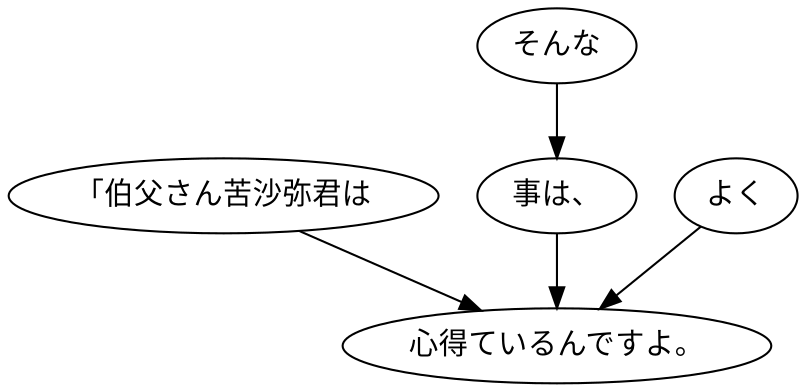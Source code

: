 digraph graph6002 {
	node0 [label="「伯父さん苦沙弥君は"];
	node1 [label="そんな"];
	node2 [label="事は、"];
	node3 [label="よく"];
	node4 [label="心得ているんですよ。"];
	node0 -> node4;
	node1 -> node2;
	node2 -> node4;
	node3 -> node4;
}
